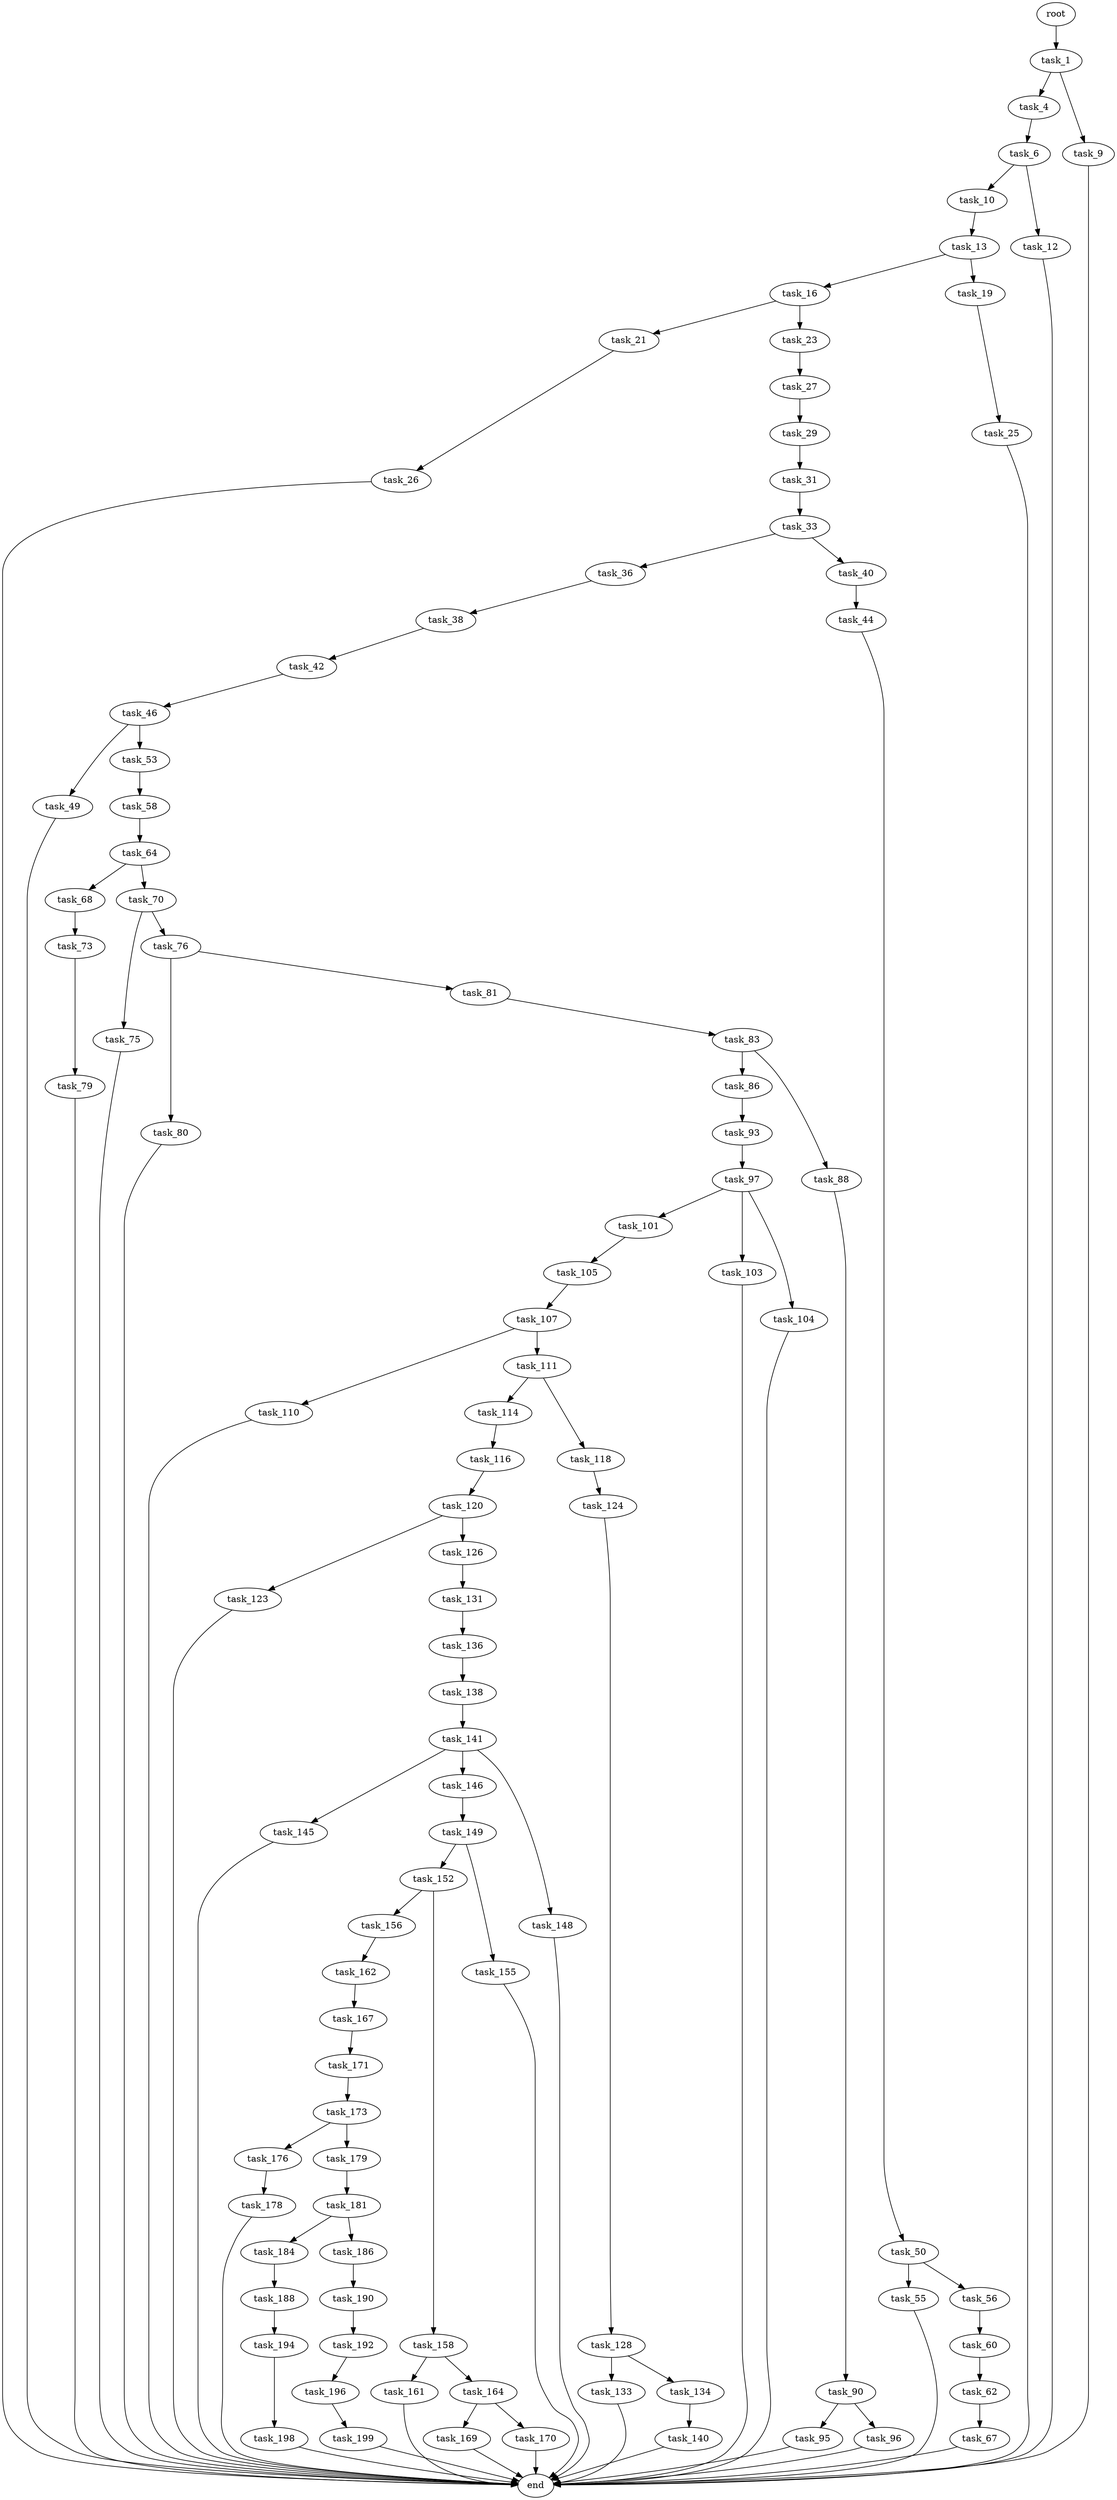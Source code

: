 digraph G {
  root [size="0.000000"];
  task_1 [size="6634286846.000000"];
  task_4 [size="112214824536.000000"];
  task_9 [size="4575818926.000000"];
  task_6 [size="15490578212.000000"];
  task_10 [size="46505564996.000000"];
  task_12 [size="460022380012.000000"];
  end [size="0.000000"];
  task_13 [size="368293445632.000000"];
  task_16 [size="549755813888.000000"];
  task_19 [size="21217908688.000000"];
  task_21 [size="20044077228.000000"];
  task_23 [size="37380063861.000000"];
  task_25 [size="28991029248.000000"];
  task_26 [size="10542886797.000000"];
  task_27 [size="14251339816.000000"];
  task_29 [size="68719476736.000000"];
  task_31 [size="56683199898.000000"];
  task_33 [size="81923300390.000000"];
  task_36 [size="2309452345.000000"];
  task_40 [size="231928233984.000000"];
  task_38 [size="3298019237.000000"];
  task_42 [size="25697045196.000000"];
  task_44 [size="1021646712247.000000"];
  task_46 [size="368293445632.000000"];
  task_50 [size="190072620296.000000"];
  task_49 [size="134217728000.000000"];
  task_53 [size="18846327371.000000"];
  task_55 [size="78141961947.000000"];
  task_56 [size="8589934592.000000"];
  task_58 [size="301319649115.000000"];
  task_60 [size="4554527033.000000"];
  task_64 [size="83472256153.000000"];
  task_62 [size="304970882945.000000"];
  task_67 [size="439525306945.000000"];
  task_68 [size="10694111240.000000"];
  task_70 [size="105695701800.000000"];
  task_73 [size="549755813888.000000"];
  task_75 [size="28991029248.000000"];
  task_76 [size="2511517954.000000"];
  task_79 [size="1047581812522.000000"];
  task_80 [size="7480804734.000000"];
  task_81 [size="368293445632.000000"];
  task_83 [size="1142231470346.000000"];
  task_86 [size="8589934592.000000"];
  task_88 [size="19088119006.000000"];
  task_93 [size="1044889703.000000"];
  task_90 [size="28991029248.000000"];
  task_95 [size="403481414557.000000"];
  task_96 [size="341058042587.000000"];
  task_97 [size="117006146541.000000"];
  task_101 [size="1073741824000.000000"];
  task_103 [size="368293445632.000000"];
  task_104 [size="231928233984.000000"];
  task_105 [size="24235002023.000000"];
  task_107 [size="1073741824000.000000"];
  task_110 [size="16502524834.000000"];
  task_111 [size="231928233984.000000"];
  task_114 [size="23338160297.000000"];
  task_118 [size="2393005752.000000"];
  task_116 [size="16745849488.000000"];
  task_120 [size="338303421946.000000"];
  task_124 [size="28991029248.000000"];
  task_123 [size="945991354569.000000"];
  task_126 [size="68719476736.000000"];
  task_128 [size="904020003.000000"];
  task_131 [size="282082391769.000000"];
  task_133 [size="6650983182.000000"];
  task_134 [size="549755813888.000000"];
  task_136 [size="1818194743.000000"];
  task_140 [size="24552196001.000000"];
  task_138 [size="3032155931.000000"];
  task_141 [size="527609672876.000000"];
  task_145 [size="134217728000.000000"];
  task_146 [size="632758538516.000000"];
  task_148 [size="54416465634.000000"];
  task_149 [size="37216339000.000000"];
  task_152 [size="32614088705.000000"];
  task_155 [size="23692997010.000000"];
  task_156 [size="317969642035.000000"];
  task_158 [size="1073741824000.000000"];
  task_162 [size="231928233984.000000"];
  task_161 [size="68719476736.000000"];
  task_164 [size="16181923776.000000"];
  task_167 [size="18989486982.000000"];
  task_169 [size="6024351586.000000"];
  task_170 [size="12777256314.000000"];
  task_171 [size="368293445632.000000"];
  task_173 [size="231928233984.000000"];
  task_176 [size="549755813888.000000"];
  task_179 [size="20168906314.000000"];
  task_178 [size="158397276264.000000"];
  task_181 [size="106736864911.000000"];
  task_184 [size="24751659216.000000"];
  task_186 [size="91124011578.000000"];
  task_188 [size="618800556995.000000"];
  task_190 [size="76990209302.000000"];
  task_194 [size="134217728000.000000"];
  task_192 [size="134217728000.000000"];
  task_196 [size="2198700782.000000"];
  task_198 [size="368293445632.000000"];
  task_199 [size="782757789696.000000"];

  root -> task_1 [size="1.000000"];
  task_1 -> task_4 [size="134217728.000000"];
  task_1 -> task_9 [size="134217728.000000"];
  task_4 -> task_6 [size="134217728.000000"];
  task_9 -> end [size="1.000000"];
  task_6 -> task_10 [size="838860800.000000"];
  task_6 -> task_12 [size="838860800.000000"];
  task_10 -> task_13 [size="33554432.000000"];
  task_12 -> end [size="1.000000"];
  task_13 -> task_16 [size="411041792.000000"];
  task_13 -> task_19 [size="411041792.000000"];
  task_16 -> task_21 [size="536870912.000000"];
  task_16 -> task_23 [size="536870912.000000"];
  task_19 -> task_25 [size="536870912.000000"];
  task_21 -> task_26 [size="838860800.000000"];
  task_23 -> task_27 [size="33554432.000000"];
  task_25 -> end [size="1.000000"];
  task_26 -> end [size="1.000000"];
  task_27 -> task_29 [size="75497472.000000"];
  task_29 -> task_31 [size="134217728.000000"];
  task_31 -> task_33 [size="75497472.000000"];
  task_33 -> task_36 [size="301989888.000000"];
  task_33 -> task_40 [size="301989888.000000"];
  task_36 -> task_38 [size="75497472.000000"];
  task_40 -> task_44 [size="301989888.000000"];
  task_38 -> task_42 [size="75497472.000000"];
  task_42 -> task_46 [size="536870912.000000"];
  task_44 -> task_50 [size="679477248.000000"];
  task_46 -> task_49 [size="411041792.000000"];
  task_46 -> task_53 [size="411041792.000000"];
  task_50 -> task_55 [size="536870912.000000"];
  task_50 -> task_56 [size="536870912.000000"];
  task_49 -> end [size="1.000000"];
  task_53 -> task_58 [size="33554432.000000"];
  task_55 -> end [size="1.000000"];
  task_56 -> task_60 [size="33554432.000000"];
  task_58 -> task_64 [size="209715200.000000"];
  task_60 -> task_62 [size="75497472.000000"];
  task_64 -> task_68 [size="301989888.000000"];
  task_64 -> task_70 [size="301989888.000000"];
  task_62 -> task_67 [size="209715200.000000"];
  task_67 -> end [size="1.000000"];
  task_68 -> task_73 [size="679477248.000000"];
  task_70 -> task_75 [size="134217728.000000"];
  task_70 -> task_76 [size="134217728.000000"];
  task_73 -> task_79 [size="536870912.000000"];
  task_75 -> end [size="1.000000"];
  task_76 -> task_80 [size="75497472.000000"];
  task_76 -> task_81 [size="75497472.000000"];
  task_79 -> end [size="1.000000"];
  task_80 -> end [size="1.000000"];
  task_81 -> task_83 [size="411041792.000000"];
  task_83 -> task_86 [size="838860800.000000"];
  task_83 -> task_88 [size="838860800.000000"];
  task_86 -> task_93 [size="33554432.000000"];
  task_88 -> task_90 [size="411041792.000000"];
  task_93 -> task_97 [size="33554432.000000"];
  task_90 -> task_95 [size="75497472.000000"];
  task_90 -> task_96 [size="75497472.000000"];
  task_95 -> end [size="1.000000"];
  task_96 -> end [size="1.000000"];
  task_97 -> task_101 [size="411041792.000000"];
  task_97 -> task_103 [size="411041792.000000"];
  task_97 -> task_104 [size="411041792.000000"];
  task_101 -> task_105 [size="838860800.000000"];
  task_103 -> end [size="1.000000"];
  task_104 -> end [size="1.000000"];
  task_105 -> task_107 [size="679477248.000000"];
  task_107 -> task_110 [size="838860800.000000"];
  task_107 -> task_111 [size="838860800.000000"];
  task_110 -> end [size="1.000000"];
  task_111 -> task_114 [size="301989888.000000"];
  task_111 -> task_118 [size="301989888.000000"];
  task_114 -> task_116 [size="411041792.000000"];
  task_118 -> task_124 [size="75497472.000000"];
  task_116 -> task_120 [size="536870912.000000"];
  task_120 -> task_123 [size="411041792.000000"];
  task_120 -> task_126 [size="411041792.000000"];
  task_124 -> task_128 [size="75497472.000000"];
  task_123 -> end [size="1.000000"];
  task_126 -> task_131 [size="134217728.000000"];
  task_128 -> task_133 [size="75497472.000000"];
  task_128 -> task_134 [size="75497472.000000"];
  task_131 -> task_136 [size="411041792.000000"];
  task_133 -> end [size="1.000000"];
  task_134 -> task_140 [size="536870912.000000"];
  task_136 -> task_138 [size="134217728.000000"];
  task_140 -> end [size="1.000000"];
  task_138 -> task_141 [size="75497472.000000"];
  task_141 -> task_145 [size="536870912.000000"];
  task_141 -> task_146 [size="536870912.000000"];
  task_141 -> task_148 [size="536870912.000000"];
  task_145 -> end [size="1.000000"];
  task_146 -> task_149 [size="536870912.000000"];
  task_148 -> end [size="1.000000"];
  task_149 -> task_152 [size="838860800.000000"];
  task_149 -> task_155 [size="838860800.000000"];
  task_152 -> task_156 [size="679477248.000000"];
  task_152 -> task_158 [size="679477248.000000"];
  task_155 -> end [size="1.000000"];
  task_156 -> task_162 [size="209715200.000000"];
  task_158 -> task_161 [size="838860800.000000"];
  task_158 -> task_164 [size="838860800.000000"];
  task_162 -> task_167 [size="301989888.000000"];
  task_161 -> end [size="1.000000"];
  task_164 -> task_169 [size="536870912.000000"];
  task_164 -> task_170 [size="536870912.000000"];
  task_167 -> task_171 [size="301989888.000000"];
  task_169 -> end [size="1.000000"];
  task_170 -> end [size="1.000000"];
  task_171 -> task_173 [size="411041792.000000"];
  task_173 -> task_176 [size="301989888.000000"];
  task_173 -> task_179 [size="301989888.000000"];
  task_176 -> task_178 [size="536870912.000000"];
  task_179 -> task_181 [size="75497472.000000"];
  task_178 -> end [size="1.000000"];
  task_181 -> task_184 [size="75497472.000000"];
  task_181 -> task_186 [size="75497472.000000"];
  task_184 -> task_188 [size="838860800.000000"];
  task_186 -> task_190 [size="209715200.000000"];
  task_188 -> task_194 [size="838860800.000000"];
  task_190 -> task_192 [size="209715200.000000"];
  task_194 -> task_198 [size="209715200.000000"];
  task_192 -> task_196 [size="209715200.000000"];
  task_196 -> task_199 [size="75497472.000000"];
  task_198 -> end [size="1.000000"];
  task_199 -> end [size="1.000000"];
}
